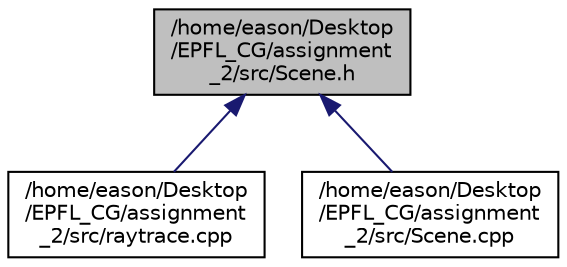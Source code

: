 digraph "/home/eason/Desktop/EPFL_CG/assignment_2/src/Scene.h"
{
  edge [fontname="Helvetica",fontsize="10",labelfontname="Helvetica",labelfontsize="10"];
  node [fontname="Helvetica",fontsize="10",shape=record];
  Node1 [label="/home/eason/Desktop\l/EPFL_CG/assignment\l_2/src/Scene.h",height=0.2,width=0.4,color="black", fillcolor="grey75", style="filled", fontcolor="black"];
  Node1 -> Node2 [dir="back",color="midnightblue",fontsize="10",style="solid",fontname="Helvetica"];
  Node2 [label="/home/eason/Desktop\l/EPFL_CG/assignment\l_2/src/raytrace.cpp",height=0.2,width=0.4,color="black", fillcolor="white", style="filled",URL="$raytrace_8cpp.html"];
  Node1 -> Node3 [dir="back",color="midnightblue",fontsize="10",style="solid",fontname="Helvetica"];
  Node3 [label="/home/eason/Desktop\l/EPFL_CG/assignment\l_2/src/Scene.cpp",height=0.2,width=0.4,color="black", fillcolor="white", style="filled",URL="$Scene_8cpp.html"];
}
